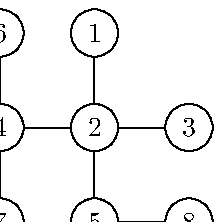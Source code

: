 input TEX

def Node(expr v, d)=
    begingroup
        save node; path node;
        node := fullcircle scaled d shifted v;
        node
    endgroup
enddef;

vardef Nodecen(expr pv)=
    save $; pair $; $ := center pv; $
enddef;

def nodein(expr pv, txt)=
    begingroup
        draw pv;
        label(TEX(txt), Nodecen(pv));
    endgroup
enddef;

def node(expr pv, txt)=
    begingroup
        unfill pv;
        nodein(pv, txt);
    endgroup
enddef;

def Edge(expr pv, pu, dev)=
    begingroup
        save ed, v, u, ipv, ipu, ang;
        path ed; pair v, u, ipv, ipu; numeric ang;
        v := Nodecen(pv); u := Nodecen(pu);
        ang := angle(u-v) + dev;
        ed := v{dir ang}..u;
        ipv := ed intersectionpoint pv;
        ipu := ed intersectionpoint pu;
        ed := ipv{dir ang}..ipu;
        ed
    endgroup
enddef;

def edgepath(expr ed, t)=
    begingroup
        if t = 1: drawarrow ed;
        elseif t = 2: drawdblarrow ed;
        else: draw ed;
        fi
    endgroup
enddef;

beginfig(1);
    u := 1cm;
    
    pair V[];
    V1 := (1.2u, 2.4u); V2 := (1.2u, 1.2u);
    V3 := (2.4u, 1.2u); V4 := (0, 1.2u);
    V5 := (1.2u, 0); V6 := (0, 2.4u);
    V7 := (0, 0); V8 := (2.4u, 0);
    
    path PV[];
    for i=1 upto 8:
        PV[i] := Node(V[i], 0.6u);
    endfor;
    
    path ED[];
    ED2 := Edge(PV1, PV2, 0);
    ED3 := Edge(PV2, PV3, 0);
    ED4 := Edge(PV2, PV4, 0);
    ED5 := Edge(PV2, PV5, 0);
    ED6 := Edge(PV4, PV6, 0);
    ED7 := Edge(PV4, PV7, 0);
    ED8 := Edge(PV5, PV8, 0);
    
    for i=1 upto 8:
        node(PV[i], decimal i);
    endfor;
    for i=2 upto 8:
        edgepath(ED[i], 0);
    endfor;
    
endfig;
end;
